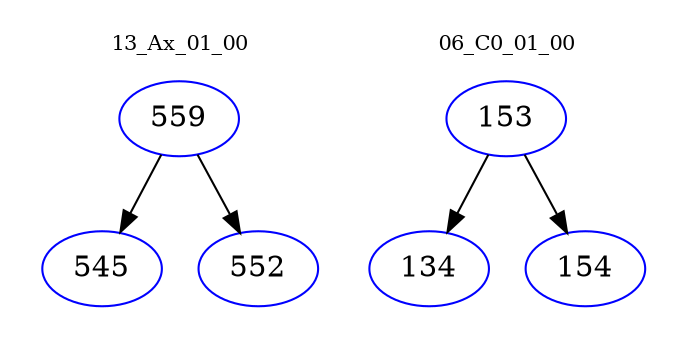 digraph{
subgraph cluster_0 {
color = white
label = "13_Ax_01_00";
fontsize=10;
T0_559 [label="559", color="blue"]
T0_559 -> T0_545 [color="black"]
T0_545 [label="545", color="blue"]
T0_559 -> T0_552 [color="black"]
T0_552 [label="552", color="blue"]
}
subgraph cluster_1 {
color = white
label = "06_C0_01_00";
fontsize=10;
T1_153 [label="153", color="blue"]
T1_153 -> T1_134 [color="black"]
T1_134 [label="134", color="blue"]
T1_153 -> T1_154 [color="black"]
T1_154 [label="154", color="blue"]
}
}
